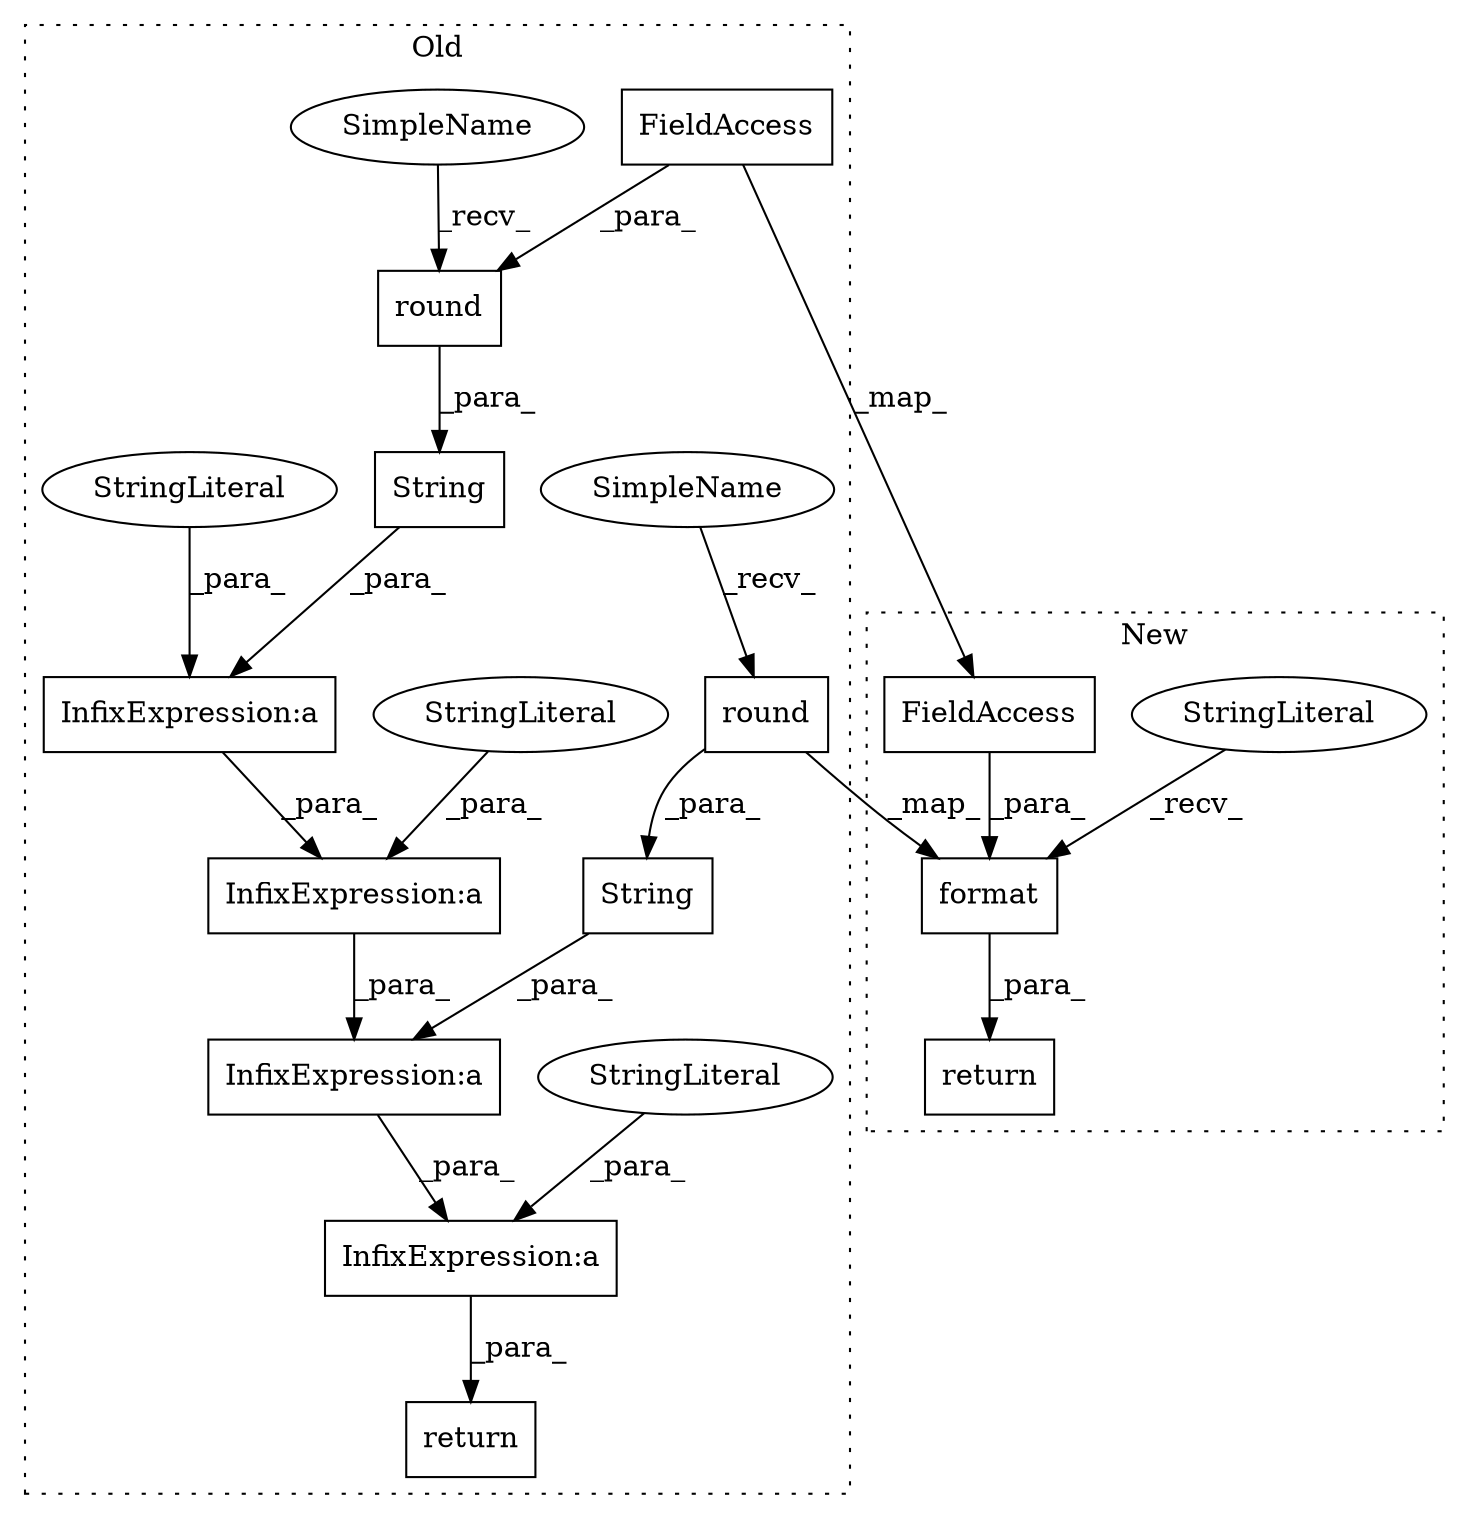 digraph G {
subgraph cluster0 {
1 [label="round" a="32" s="11877,11890" l="6,1" shape="box"];
3 [label="String" a="32" s="11864,11891" l="7,1" shape="box"];
4 [label="InfixExpression:a" a="27" s="11893" l="3" shape="box"];
5 [label="round" a="32" s="11838,11850" l="6,1" shape="box"];
6 [label="InfixExpression:a" a="27" s="11861" l="3" shape="box"];
7 [label="String" a="32" s="11825,11851" l="7,1" shape="box"];
8 [label="InfixExpression:a" a="27" s="11822" l="3" shape="box"];
9 [label="InfixExpression:a" a="27" s="11853" l="3" shape="box"];
10 [label="StringLiteral" a="45" s="11856" l="4" shape="ellipse"];
11 [label="StringLiteral" a="45" s="11896" l="3" shape="ellipse"];
13 [label="StringLiteral" a="45" s="11817" l="5" shape="ellipse"];
14 [label="return" a="41" s="11806" l="7" shape="box"];
17 [label="FieldAccess" a="22" s="11844" l="6" shape="box"];
18 [label="SimpleName" a="42" s="11832" l="5" shape="ellipse"];
19 [label="SimpleName" a="42" s="11871" l="5" shape="ellipse"];
label = "Old";
style="dotted";
}
subgraph cluster1 {
2 [label="format" a="32" s="11612,11633" l="7,1" shape="box"];
12 [label="StringLiteral" a="45" s="11591" l="20" shape="ellipse"];
15 [label="return" a="41" s="11584" l="7" shape="box"];
16 [label="FieldAccess" a="22" s="11619" l="6" shape="box"];
label = "New";
style="dotted";
}
1 -> 2 [label="_map_"];
1 -> 3 [label="_para_"];
2 -> 15 [label="_para_"];
3 -> 6 [label="_para_"];
4 -> 14 [label="_para_"];
5 -> 7 [label="_para_"];
6 -> 4 [label="_para_"];
7 -> 8 [label="_para_"];
8 -> 9 [label="_para_"];
9 -> 6 [label="_para_"];
10 -> 9 [label="_para_"];
11 -> 4 [label="_para_"];
12 -> 2 [label="_recv_"];
13 -> 8 [label="_para_"];
16 -> 2 [label="_para_"];
17 -> 16 [label="_map_"];
17 -> 5 [label="_para_"];
18 -> 5 [label="_recv_"];
19 -> 1 [label="_recv_"];
}